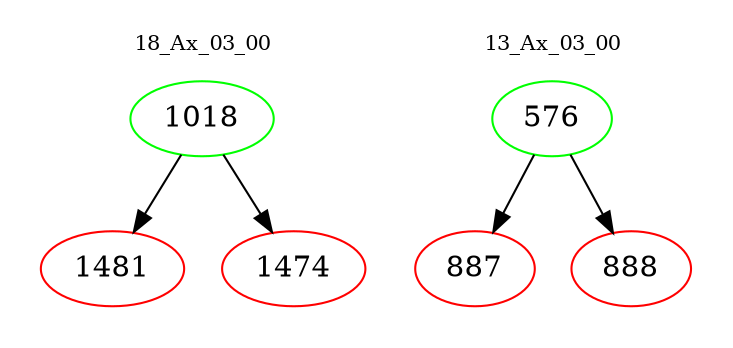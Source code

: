 digraph{
subgraph cluster_0 {
color = white
label = "18_Ax_03_00";
fontsize=10;
T0_1018 [label="1018", color="green"]
T0_1018 -> T0_1481 [color="black"]
T0_1481 [label="1481", color="red"]
T0_1018 -> T0_1474 [color="black"]
T0_1474 [label="1474", color="red"]
}
subgraph cluster_1 {
color = white
label = "13_Ax_03_00";
fontsize=10;
T1_576 [label="576", color="green"]
T1_576 -> T1_887 [color="black"]
T1_887 [label="887", color="red"]
T1_576 -> T1_888 [color="black"]
T1_888 [label="888", color="red"]
}
}
